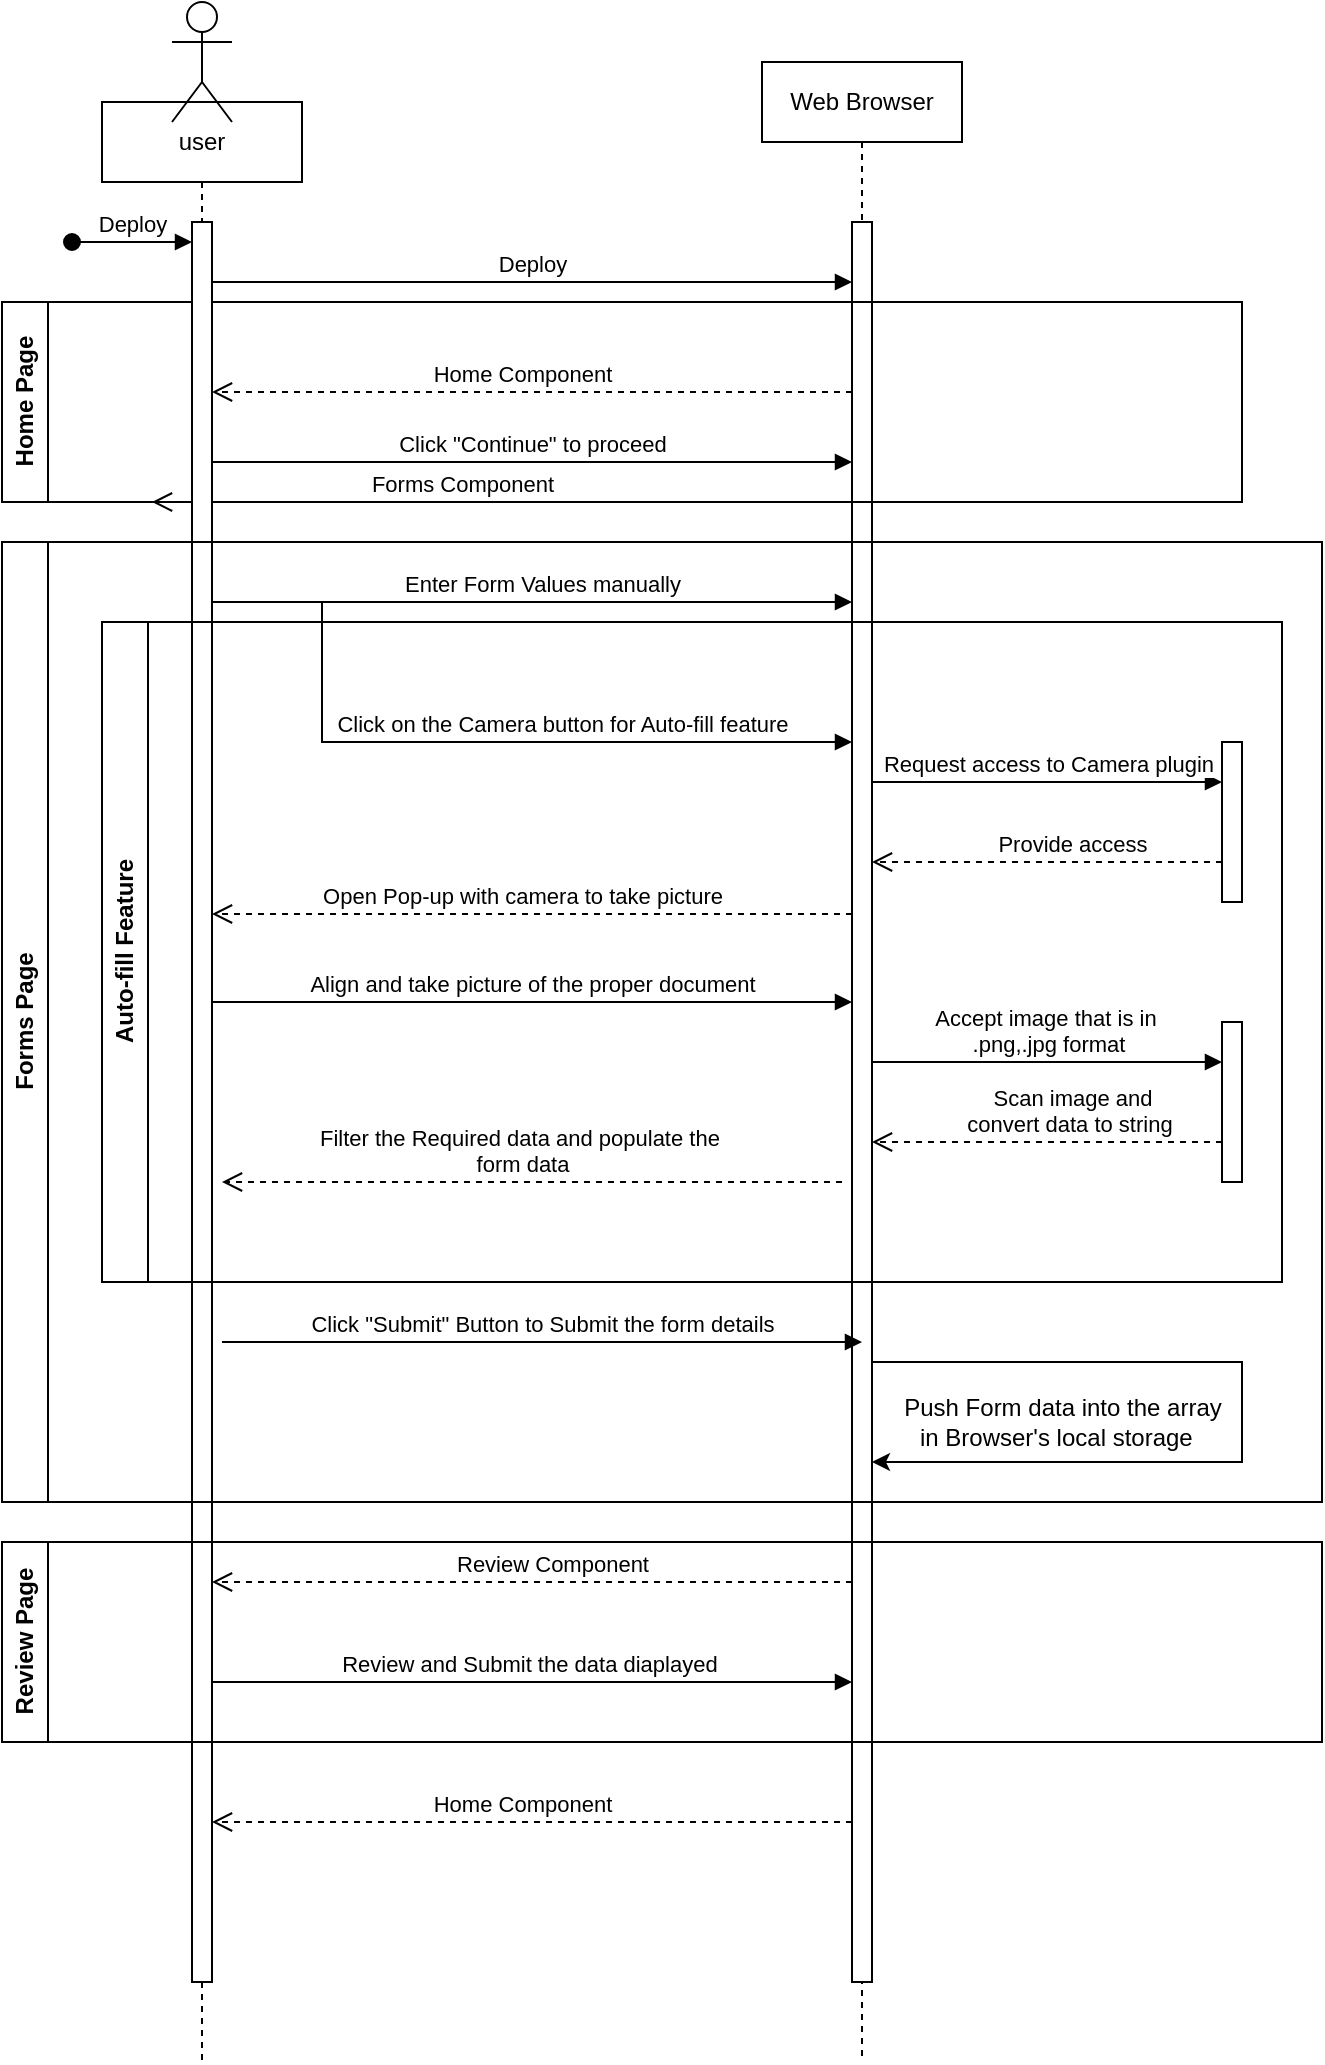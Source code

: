 <mxfile version="20.8.20" type="device"><diagram name="Page-1" id="2YBvvXClWsGukQMizWep"><mxGraphModel dx="819" dy="432" grid="1" gridSize="10" guides="1" tooltips="1" connect="1" arrows="1" fold="1" page="1" pageScale="1" pageWidth="850" pageHeight="1100" math="0" shadow="0"><root><mxCell id="0"/><mxCell id="1" parent="0"/><mxCell id="aM9ryv3xv72pqoxQDRHE-5" value="Web Browser" style="shape=umlLifeline;perimeter=lifelinePerimeter;whiteSpace=wrap;html=1;container=0;dropTarget=0;collapsible=0;recursiveResize=0;outlineConnect=0;portConstraint=eastwest;newEdgeStyle={&quot;edgeStyle&quot;:&quot;elbowEdgeStyle&quot;,&quot;elbow&quot;:&quot;vertical&quot;,&quot;curved&quot;:0,&quot;rounded&quot;:0};" parent="1" vertex="1"><mxGeometry x="440" y="40" width="100" height="1000" as="geometry"/></mxCell><mxCell id="aM9ryv3xv72pqoxQDRHE-6" value="" style="html=1;points=[];perimeter=orthogonalPerimeter;outlineConnect=0;targetShapes=umlLifeline;portConstraint=eastwest;newEdgeStyle={&quot;edgeStyle&quot;:&quot;elbowEdgeStyle&quot;,&quot;elbow&quot;:&quot;vertical&quot;,&quot;curved&quot;:0,&quot;rounded&quot;:0};" parent="aM9ryv3xv72pqoxQDRHE-5" vertex="1"><mxGeometry x="45" y="80" width="10" height="880" as="geometry"/></mxCell><mxCell id="mwpMJ5x1MTuX8vs5-C1d-56" value="" style="endArrow=classic;html=1;rounded=0;" edge="1" parent="aM9ryv3xv72pqoxQDRHE-5" source="aM9ryv3xv72pqoxQDRHE-6" target="aM9ryv3xv72pqoxQDRHE-6"><mxGeometry width="50" height="50" relative="1" as="geometry"><mxPoint x="60" y="670" as="sourcePoint"/><mxPoint x="240" y="770" as="targetPoint"/><Array as="points"><mxPoint x="150" y="650"/><mxPoint x="240" y="650"/><mxPoint x="240" y="700"/></Array></mxGeometry></mxCell><mxCell id="aM9ryv3xv72pqoxQDRHE-7" value="Deploy" style="html=1;verticalAlign=bottom;endArrow=block;edgeStyle=elbowEdgeStyle;elbow=vertical;curved=0;rounded=0;" parent="1" source="aM9ryv3xv72pqoxQDRHE-2" target="aM9ryv3xv72pqoxQDRHE-6" edge="1"><mxGeometry relative="1" as="geometry"><mxPoint x="195" y="130" as="sourcePoint"/><Array as="points"><mxPoint x="380" y="150"/><mxPoint x="180" y="120"/></Array></mxGeometry></mxCell><mxCell id="aM9ryv3xv72pqoxQDRHE-10" value="Home Component" style="html=1;verticalAlign=bottom;endArrow=open;dashed=1;endSize=8;edgeStyle=elbowEdgeStyle;elbow=vertical;curved=0;rounded=0;" parent="1" source="aM9ryv3xv72pqoxQDRHE-6" target="aM9ryv3xv72pqoxQDRHE-2" edge="1"><mxGeometry x="0.031" relative="1" as="geometry"><mxPoint x="280" y="170" as="targetPoint"/><Array as="points"><mxPoint x="320" y="205"/><mxPoint x="180" y="230"/></Array><mxPoint as="offset"/></mxGeometry></mxCell><mxCell id="mwpMJ5x1MTuX8vs5-C1d-2" value="Home Page" style="swimlane;horizontal=0;whiteSpace=wrap;html=1;" vertex="1" parent="1"><mxGeometry x="60" y="160" width="620" height="100" as="geometry"/></mxCell><mxCell id="mwpMJ5x1MTuX8vs5-C1d-18" value="Forms Component" style="html=1;verticalAlign=bottom;endArrow=open;dashed=1;endSize=8;edgeStyle=elbowEdgeStyle;elbow=vertical;curved=0;rounded=0;" edge="1" parent="mwpMJ5x1MTuX8vs5-C1d-2"><mxGeometry x="0.031" relative="1" as="geometry"><mxPoint x="75" y="100" as="targetPoint"/><Array as="points"><mxPoint x="230" y="100"/><mxPoint x="90" y="125"/></Array><mxPoint x="395" y="100" as="sourcePoint"/><mxPoint as="offset"/></mxGeometry></mxCell><mxCell id="aM9ryv3xv72pqoxQDRHE-1" value="user" style="shape=umlLifeline;perimeter=lifelinePerimeter;whiteSpace=wrap;html=1;container=0;dropTarget=0;collapsible=0;recursiveResize=0;outlineConnect=0;portConstraint=eastwest;newEdgeStyle={&quot;edgeStyle&quot;:&quot;elbowEdgeStyle&quot;,&quot;elbow&quot;:&quot;vertical&quot;,&quot;curved&quot;:0,&quot;rounded&quot;:0};" parent="1" vertex="1"><mxGeometry x="110" y="60" width="100" height="980" as="geometry"/></mxCell><mxCell id="aM9ryv3xv72pqoxQDRHE-2" value="" style="html=1;points=[];perimeter=orthogonalPerimeter;outlineConnect=0;targetShapes=umlLifeline;portConstraint=eastwest;newEdgeStyle={&quot;edgeStyle&quot;:&quot;elbowEdgeStyle&quot;,&quot;elbow&quot;:&quot;vertical&quot;,&quot;curved&quot;:0,&quot;rounded&quot;:0};" parent="aM9ryv3xv72pqoxQDRHE-1" vertex="1"><mxGeometry x="45" y="60" width="10" height="880" as="geometry"/></mxCell><mxCell id="aM9ryv3xv72pqoxQDRHE-3" value="Deploy" style="html=1;verticalAlign=bottom;startArrow=oval;endArrow=block;startSize=8;edgeStyle=elbowEdgeStyle;elbow=vertical;curved=0;rounded=0;" parent="aM9ryv3xv72pqoxQDRHE-1" target="aM9ryv3xv72pqoxQDRHE-2" edge="1"><mxGeometry relative="1" as="geometry"><mxPoint x="-15" y="70" as="sourcePoint"/><Array as="points"><mxPoint x="20" y="70"/></Array></mxGeometry></mxCell><mxCell id="mwpMJ5x1MTuX8vs5-C1d-10" value="" style="shape=umlActor;verticalLabelPosition=bottom;verticalAlign=top;html=1;outlineConnect=0;" vertex="1" parent="1"><mxGeometry x="145" y="10" width="30" height="60" as="geometry"/></mxCell><mxCell id="mwpMJ5x1MTuX8vs5-C1d-13" value="Click &quot;Continue&quot; to proceed" style="html=1;verticalAlign=bottom;endArrow=block;edgeStyle=elbowEdgeStyle;elbow=vertical;curved=0;rounded=0;" edge="1" parent="1" source="aM9ryv3xv72pqoxQDRHE-2" target="aM9ryv3xv72pqoxQDRHE-6"><mxGeometry relative="1" as="geometry"><mxPoint x="250" y="240" as="sourcePoint"/><Array as="points"><mxPoint x="340" y="240"/><mxPoint x="260" y="270"/><mxPoint x="350" y="260"/><mxPoint x="190" y="259.71"/></Array><mxPoint x="480" y="260" as="targetPoint"/></mxGeometry></mxCell><mxCell id="mwpMJ5x1MTuX8vs5-C1d-26" value="Forms Page" style="swimlane;horizontal=0;whiteSpace=wrap;html=1;" vertex="1" parent="1"><mxGeometry x="60" y="280" width="660" height="480" as="geometry"/></mxCell><mxCell id="mwpMJ5x1MTuX8vs5-C1d-19" value="Enter Form Values manually" style="html=1;verticalAlign=bottom;endArrow=block;edgeStyle=elbowEdgeStyle;elbow=vertical;curved=0;rounded=0;" edge="1" parent="mwpMJ5x1MTuX8vs5-C1d-26"><mxGeometry x="0.031" relative="1" as="geometry"><mxPoint x="105" y="30" as="sourcePoint"/><Array as="points"><mxPoint x="280" y="30"/><mxPoint x="200" y="60"/><mxPoint x="290" y="50"/><mxPoint x="130" y="49.71"/></Array><mxPoint x="425" y="30" as="targetPoint"/><mxPoint as="offset"/></mxGeometry></mxCell><mxCell id="mwpMJ5x1MTuX8vs5-C1d-25" value="Click on the Camera button for Auto-fill feature" style="html=1;verticalAlign=bottom;endArrow=block;edgeStyle=elbowEdgeStyle;elbow=vertical;curved=0;rounded=0;" edge="1" parent="mwpMJ5x1MTuX8vs5-C1d-26"><mxGeometry x="0.134" relative="1" as="geometry"><mxPoint x="160" y="30" as="sourcePoint"/><Array as="points"><mxPoint x="280" y="100"/><mxPoint x="200" y="130"/><mxPoint x="290" y="120"/><mxPoint x="130" y="119.71"/></Array><mxPoint x="425" y="100" as="targetPoint"/><mxPoint as="offset"/></mxGeometry></mxCell><mxCell id="mwpMJ5x1MTuX8vs5-C1d-27" value="Auto-fill Feature" style="swimlane;horizontal=0;whiteSpace=wrap;html=1;" vertex="1" parent="mwpMJ5x1MTuX8vs5-C1d-26"><mxGeometry x="50" y="40" width="590" height="330" as="geometry"/></mxCell><mxCell id="mwpMJ5x1MTuX8vs5-C1d-28" value="Open Pop-up with camera to take picture" style="html=1;verticalAlign=bottom;endArrow=open;dashed=1;endSize=8;edgeStyle=elbowEdgeStyle;elbow=vertical;curved=0;rounded=0;" edge="1" parent="mwpMJ5x1MTuX8vs5-C1d-27"><mxGeometry x="0.031" relative="1" as="geometry"><mxPoint x="55" y="146" as="targetPoint"/><Array as="points"><mxPoint x="210" y="146"/><mxPoint x="70" y="171"/></Array><mxPoint x="375" y="146" as="sourcePoint"/><mxPoint as="offset"/></mxGeometry></mxCell><mxCell id="mwpMJ5x1MTuX8vs5-C1d-29" value="Align and take picture of the proper document" style="html=1;verticalAlign=bottom;endArrow=block;edgeStyle=elbowEdgeStyle;elbow=vertical;curved=0;rounded=0;" edge="1" parent="mwpMJ5x1MTuX8vs5-C1d-27"><mxGeometry relative="1" as="geometry"><mxPoint x="55" y="190" as="sourcePoint"/><Array as="points"><mxPoint x="230" y="190"/><mxPoint x="150" y="220"/><mxPoint x="240" y="210"/><mxPoint x="80" y="209.71"/></Array><mxPoint x="375" y="190" as="targetPoint"/></mxGeometry></mxCell><mxCell id="mwpMJ5x1MTuX8vs5-C1d-34" value="" style="html=1;points=[];perimeter=orthogonalPerimeter;outlineConnect=0;targetShapes=umlLifeline;portConstraint=eastwest;newEdgeStyle={&quot;edgeStyle&quot;:&quot;elbowEdgeStyle&quot;,&quot;elbow&quot;:&quot;vertical&quot;,&quot;curved&quot;:0,&quot;rounded&quot;:0};" vertex="1" parent="mwpMJ5x1MTuX8vs5-C1d-27"><mxGeometry x="560" y="60" width="10" height="80" as="geometry"/></mxCell><mxCell id="mwpMJ5x1MTuX8vs5-C1d-36" value="Provide access" style="html=1;verticalAlign=bottom;endArrow=open;dashed=1;endSize=8;edgeStyle=elbowEdgeStyle;elbow=vertical;curved=0;rounded=0;" edge="1" parent="mwpMJ5x1MTuX8vs5-C1d-27" target="aM9ryv3xv72pqoxQDRHE-6"><mxGeometry x="0.031" relative="1" as="geometry"><mxPoint x="390" y="90" as="targetPoint"/><Array as="points"><mxPoint x="540" y="120"/><mxPoint x="520" y="90"/><mxPoint x="395" y="94.71"/><mxPoint x="255" y="119.71"/></Array><mxPoint x="560" y="90" as="sourcePoint"/><mxPoint as="offset"/></mxGeometry></mxCell><mxCell id="mwpMJ5x1MTuX8vs5-C1d-37" value="" style="html=1;points=[];perimeter=orthogonalPerimeter;outlineConnect=0;targetShapes=umlLifeline;portConstraint=eastwest;newEdgeStyle={&quot;edgeStyle&quot;:&quot;elbowEdgeStyle&quot;,&quot;elbow&quot;:&quot;vertical&quot;,&quot;curved&quot;:0,&quot;rounded&quot;:0};" vertex="1" parent="mwpMJ5x1MTuX8vs5-C1d-27"><mxGeometry x="560" y="200" width="10" height="80" as="geometry"/></mxCell><mxCell id="mwpMJ5x1MTuX8vs5-C1d-38" value="Accept image that is in&amp;nbsp;&lt;br&gt;.png,.jpg format" style="html=1;verticalAlign=bottom;endArrow=block;edgeStyle=elbowEdgeStyle;elbow=vertical;curved=0;rounded=0;" edge="1" parent="mwpMJ5x1MTuX8vs5-C1d-27"><mxGeometry relative="1" as="geometry"><mxPoint x="385" y="220" as="sourcePoint"/><Array as="points"><mxPoint x="540" y="220"/><mxPoint x="520" y="210"/><mxPoint x="390" y="270"/><mxPoint x="275" y="300"/><mxPoint x="365" y="290"/><mxPoint x="205" y="289.71"/></Array><mxPoint x="560" y="220" as="targetPoint"/><mxPoint as="offset"/></mxGeometry></mxCell><mxCell id="mwpMJ5x1MTuX8vs5-C1d-39" value="Scan image and &lt;br&gt;convert data to string&amp;nbsp;" style="html=1;verticalAlign=bottom;endArrow=open;dashed=1;endSize=8;edgeStyle=elbowEdgeStyle;elbow=vertical;curved=0;rounded=0;" edge="1" parent="mwpMJ5x1MTuX8vs5-C1d-27"><mxGeometry x="0.031" relative="1" as="geometry"><mxPoint x="385" y="260" as="targetPoint"/><Array as="points"><mxPoint x="540" y="260"/><mxPoint x="520" y="230"/><mxPoint x="395" y="234.71"/><mxPoint x="255" y="259.71"/></Array><mxPoint x="560" y="230" as="sourcePoint"/><mxPoint as="offset"/></mxGeometry></mxCell><mxCell id="mwpMJ5x1MTuX8vs5-C1d-33" value="Filter the Required data and populate the&amp;nbsp;&lt;br&gt;form data" style="html=1;verticalAlign=bottom;endArrow=open;dashed=1;endSize=8;edgeStyle=elbowEdgeStyle;elbow=vertical;curved=0;rounded=0;" edge="1" parent="mwpMJ5x1MTuX8vs5-C1d-27"><mxGeometry x="0.031" relative="1" as="geometry"><mxPoint x="60" y="280" as="targetPoint"/><Array as="points"><mxPoint x="215" y="280"/><mxPoint x="75" y="305"/></Array><mxPoint x="370" y="280" as="sourcePoint"/><mxPoint as="offset"/></mxGeometry></mxCell><mxCell id="mwpMJ5x1MTuX8vs5-C1d-40" value="Click &quot;Submit&quot; Button to Submit the form details" style="html=1;verticalAlign=bottom;endArrow=block;edgeStyle=elbowEdgeStyle;elbow=vertical;curved=0;rounded=0;" edge="1" parent="mwpMJ5x1MTuX8vs5-C1d-26"><mxGeometry relative="1" as="geometry"><mxPoint x="110" y="400" as="sourcePoint"/><Array as="points"><mxPoint x="285" y="400"/><mxPoint x="205" y="430"/><mxPoint x="295" y="420"/><mxPoint x="135" y="419.71"/></Array><mxPoint x="430" y="400" as="targetPoint"/></mxGeometry></mxCell><mxCell id="mwpMJ5x1MTuX8vs5-C1d-57" value="Push Form data into the array&lt;br&gt;&amp;nbsp;in Browser's local storage&amp;nbsp; &amp;nbsp;" style="text;html=1;align=center;verticalAlign=middle;resizable=0;points=[];autosize=1;strokeColor=none;fillColor=none;" vertex="1" parent="mwpMJ5x1MTuX8vs5-C1d-26"><mxGeometry x="440" y="420" width="180" height="40" as="geometry"/></mxCell><mxCell id="mwpMJ5x1MTuX8vs5-C1d-35" value="Request access to Camera plugin" style="html=1;verticalAlign=bottom;endArrow=block;edgeStyle=elbowEdgeStyle;elbow=vertical;curved=0;rounded=0;" edge="1" parent="1" source="aM9ryv3xv72pqoxQDRHE-6" target="mwpMJ5x1MTuX8vs5-C1d-34"><mxGeometry relative="1" as="geometry"><mxPoint x="290" y="450" as="sourcePoint"/><Array as="points"><mxPoint x="650" y="400"/><mxPoint x="630" y="390"/><mxPoint x="500" y="450"/><mxPoint x="385" y="480"/><mxPoint x="475" y="470"/><mxPoint x="315" y="469.71"/></Array><mxPoint x="610" y="450" as="targetPoint"/><mxPoint as="offset"/></mxGeometry></mxCell><mxCell id="mwpMJ5x1MTuX8vs5-C1d-50" value="Review Component" style="html=1;verticalAlign=bottom;endArrow=open;dashed=1;endSize=8;edgeStyle=elbowEdgeStyle;elbow=vertical;curved=0;rounded=0;" edge="1" parent="1" target="aM9ryv3xv72pqoxQDRHE-2"><mxGeometry x="0.031" relative="1" as="geometry"><mxPoint x="175" y="770" as="targetPoint"/><Array as="points"><mxPoint x="420" y="800"/><mxPoint x="330" y="770"/><mxPoint x="190" y="795"/></Array><mxPoint x="485" y="770" as="sourcePoint"/><mxPoint as="offset"/></mxGeometry></mxCell><mxCell id="mwpMJ5x1MTuX8vs5-C1d-58" value="Review and Submit the data diaplayed&amp;nbsp;" style="html=1;verticalAlign=bottom;endArrow=block;edgeStyle=elbowEdgeStyle;elbow=vertical;curved=0;rounded=0;" edge="1" parent="1" source="aM9ryv3xv72pqoxQDRHE-2" target="aM9ryv3xv72pqoxQDRHE-6"><mxGeometry relative="1" as="geometry"><mxPoint x="160" y="850" as="sourcePoint"/><Array as="points"><mxPoint x="335" y="850"/><mxPoint x="255" y="880"/><mxPoint x="345" y="870"/><mxPoint x="185" y="869.71"/></Array><mxPoint x="480" y="850" as="targetPoint"/></mxGeometry></mxCell><mxCell id="mwpMJ5x1MTuX8vs5-C1d-59" value="Home Component" style="html=1;verticalAlign=bottom;endArrow=open;dashed=1;endSize=8;edgeStyle=elbowEdgeStyle;elbow=vertical;curved=0;rounded=0;" edge="1" parent="1" source="aM9ryv3xv72pqoxQDRHE-6" target="aM9ryv3xv72pqoxQDRHE-2"><mxGeometry x="0.031" relative="1" as="geometry"><mxPoint x="145" y="920" as="targetPoint"/><Array as="points"><mxPoint x="400" y="920"/><mxPoint x="310" y="890"/><mxPoint x="170" y="915"/></Array><mxPoint x="470" y="920" as="sourcePoint"/><mxPoint as="offset"/></mxGeometry></mxCell><mxCell id="mwpMJ5x1MTuX8vs5-C1d-60" value="Review Page" style="swimlane;horizontal=0;whiteSpace=wrap;html=1;" vertex="1" parent="1"><mxGeometry x="60" y="780" width="660" height="100" as="geometry"/></mxCell></root></mxGraphModel></diagram></mxfile>